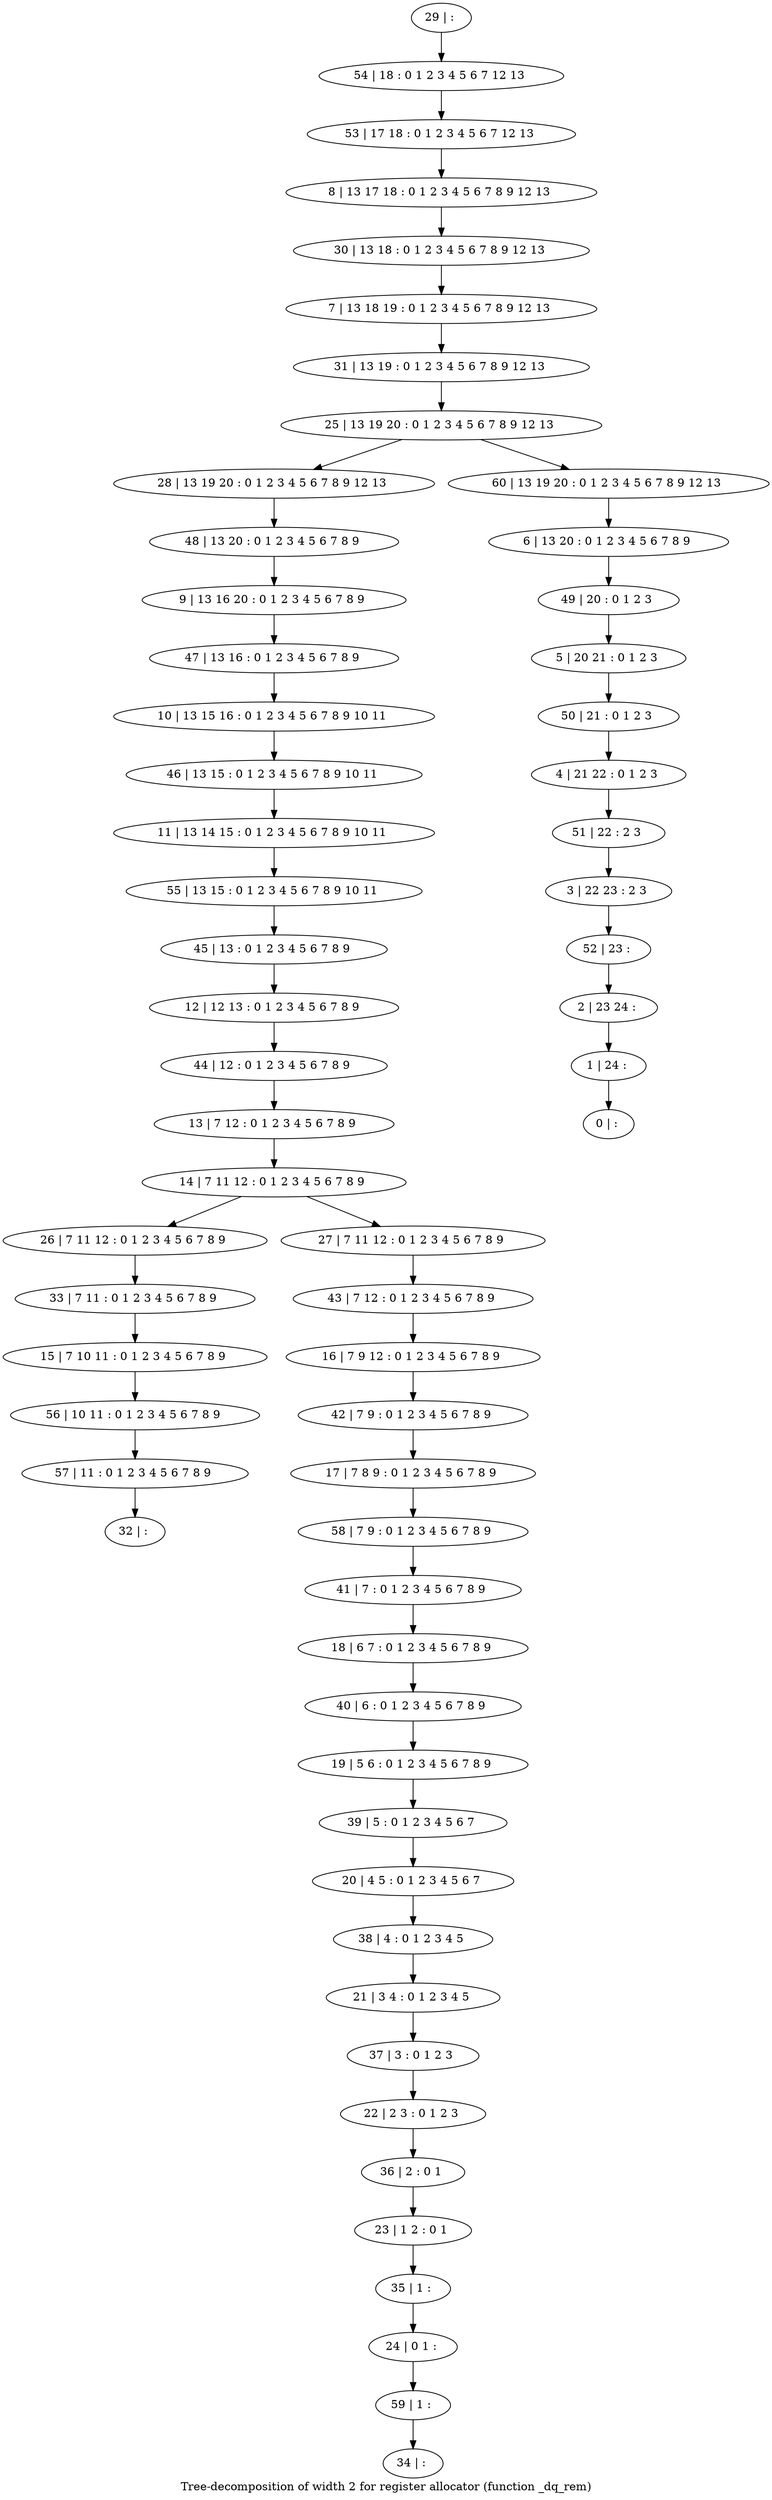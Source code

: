 digraph G {
graph [label="Tree-decomposition of width 2 for register allocator (function _dq_rem)"]
0[label="0 | : "];
1[label="1 | 24 : "];
2[label="2 | 23 24 : "];
3[label="3 | 22 23 : 2 3 "];
4[label="4 | 21 22 : 0 1 2 3 "];
5[label="5 | 20 21 : 0 1 2 3 "];
6[label="6 | 13 20 : 0 1 2 3 4 5 6 7 8 9 "];
7[label="7 | 13 18 19 : 0 1 2 3 4 5 6 7 8 9 12 13 "];
8[label="8 | 13 17 18 : 0 1 2 3 4 5 6 7 8 9 12 13 "];
9[label="9 | 13 16 20 : 0 1 2 3 4 5 6 7 8 9 "];
10[label="10 | 13 15 16 : 0 1 2 3 4 5 6 7 8 9 10 11 "];
11[label="11 | 13 14 15 : 0 1 2 3 4 5 6 7 8 9 10 11 "];
12[label="12 | 12 13 : 0 1 2 3 4 5 6 7 8 9 "];
13[label="13 | 7 12 : 0 1 2 3 4 5 6 7 8 9 "];
14[label="14 | 7 11 12 : 0 1 2 3 4 5 6 7 8 9 "];
15[label="15 | 7 10 11 : 0 1 2 3 4 5 6 7 8 9 "];
16[label="16 | 7 9 12 : 0 1 2 3 4 5 6 7 8 9 "];
17[label="17 | 7 8 9 : 0 1 2 3 4 5 6 7 8 9 "];
18[label="18 | 6 7 : 0 1 2 3 4 5 6 7 8 9 "];
19[label="19 | 5 6 : 0 1 2 3 4 5 6 7 8 9 "];
20[label="20 | 4 5 : 0 1 2 3 4 5 6 7 "];
21[label="21 | 3 4 : 0 1 2 3 4 5 "];
22[label="22 | 2 3 : 0 1 2 3 "];
23[label="23 | 1 2 : 0 1 "];
24[label="24 | 0 1 : "];
25[label="25 | 13 19 20 : 0 1 2 3 4 5 6 7 8 9 12 13 "];
26[label="26 | 7 11 12 : 0 1 2 3 4 5 6 7 8 9 "];
27[label="27 | 7 11 12 : 0 1 2 3 4 5 6 7 8 9 "];
28[label="28 | 13 19 20 : 0 1 2 3 4 5 6 7 8 9 12 13 "];
29[label="29 | : "];
30[label="30 | 13 18 : 0 1 2 3 4 5 6 7 8 9 12 13 "];
31[label="31 | 13 19 : 0 1 2 3 4 5 6 7 8 9 12 13 "];
32[label="32 | : "];
33[label="33 | 7 11 : 0 1 2 3 4 5 6 7 8 9 "];
34[label="34 | : "];
35[label="35 | 1 : "];
36[label="36 | 2 : 0 1 "];
37[label="37 | 3 : 0 1 2 3 "];
38[label="38 | 4 : 0 1 2 3 4 5 "];
39[label="39 | 5 : 0 1 2 3 4 5 6 7 "];
40[label="40 | 6 : 0 1 2 3 4 5 6 7 8 9 "];
41[label="41 | 7 : 0 1 2 3 4 5 6 7 8 9 "];
42[label="42 | 7 9 : 0 1 2 3 4 5 6 7 8 9 "];
43[label="43 | 7 12 : 0 1 2 3 4 5 6 7 8 9 "];
44[label="44 | 12 : 0 1 2 3 4 5 6 7 8 9 "];
45[label="45 | 13 : 0 1 2 3 4 5 6 7 8 9 "];
46[label="46 | 13 15 : 0 1 2 3 4 5 6 7 8 9 10 11 "];
47[label="47 | 13 16 : 0 1 2 3 4 5 6 7 8 9 "];
48[label="48 | 13 20 : 0 1 2 3 4 5 6 7 8 9 "];
49[label="49 | 20 : 0 1 2 3 "];
50[label="50 | 21 : 0 1 2 3 "];
51[label="51 | 22 : 2 3 "];
52[label="52 | 23 : "];
53[label="53 | 17 18 : 0 1 2 3 4 5 6 7 12 13 "];
54[label="54 | 18 : 0 1 2 3 4 5 6 7 12 13 "];
55[label="55 | 13 15 : 0 1 2 3 4 5 6 7 8 9 10 11 "];
56[label="56 | 10 11 : 0 1 2 3 4 5 6 7 8 9 "];
57[label="57 | 11 : 0 1 2 3 4 5 6 7 8 9 "];
58[label="58 | 7 9 : 0 1 2 3 4 5 6 7 8 9 "];
59[label="59 | 1 : "];
60[label="60 | 13 19 20 : 0 1 2 3 4 5 6 7 8 9 12 13 "];
13->14 ;
14->26 ;
14->27 ;
33->15 ;
26->33 ;
35->24 ;
23->35 ;
36->23 ;
22->36 ;
37->22 ;
21->37 ;
38->21 ;
20->38 ;
39->20 ;
19->39 ;
40->19 ;
18->40 ;
41->18 ;
42->17 ;
16->42 ;
43->16 ;
27->43 ;
44->13 ;
12->44 ;
45->12 ;
46->11 ;
10->46 ;
47->10 ;
9->47 ;
48->9 ;
28->48 ;
55->45 ;
11->55 ;
15->56 ;
57->32 ;
56->57 ;
58->41 ;
17->58 ;
59->34 ;
24->59 ;
29->54 ;
54->53 ;
53->8 ;
8->30 ;
30->7 ;
7->31 ;
31->25 ;
6->49 ;
49->5 ;
5->50 ;
50->4 ;
4->51 ;
51->3 ;
3->52 ;
52->2 ;
2->1 ;
1->0 ;
60->6 ;
25->28 ;
25->60 ;
}
